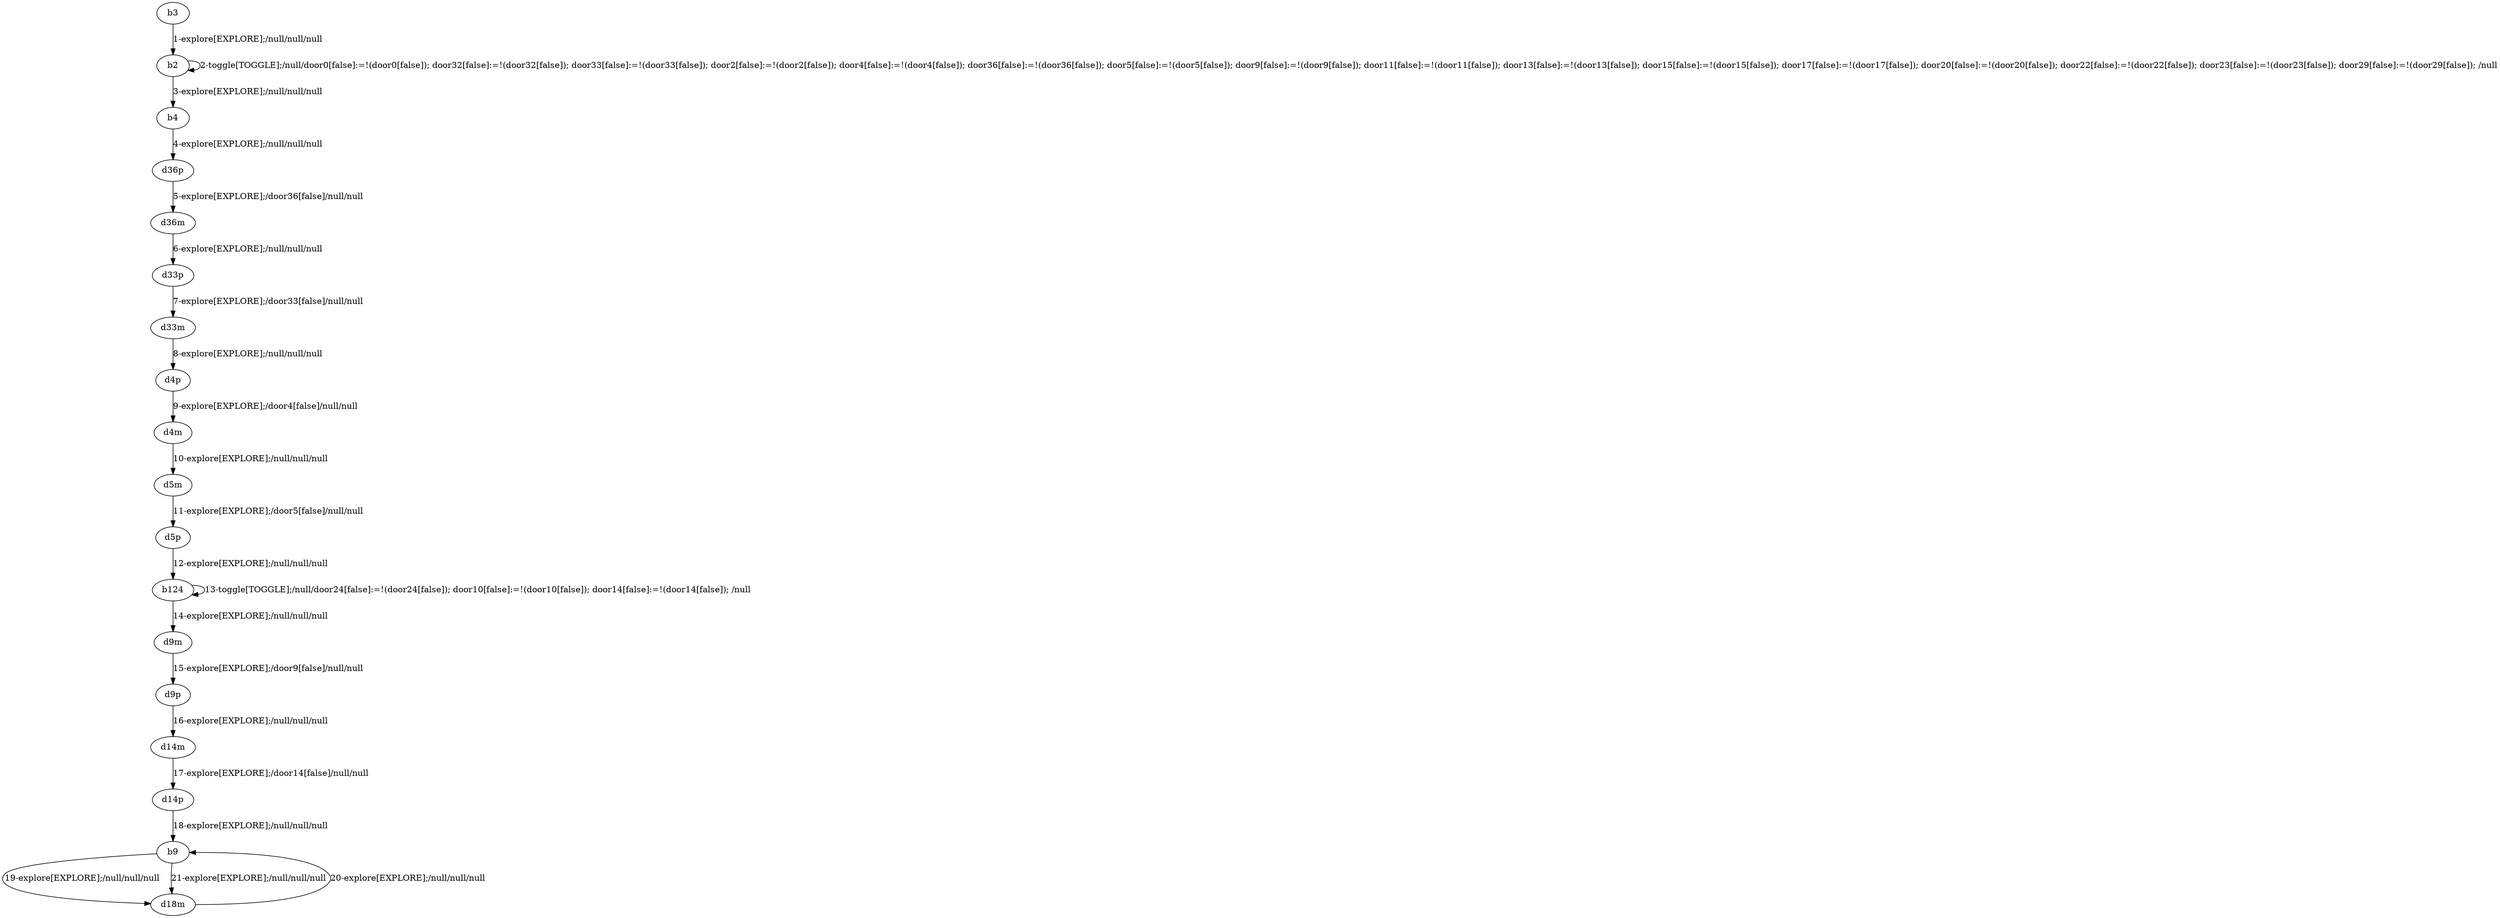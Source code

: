 # Total number of goals covered by this test: 1
# d18m --> b9

digraph g {
"b3" -> "b2" [label = "1-explore[EXPLORE];/null/null/null"];
"b2" -> "b2" [label = "2-toggle[TOGGLE];/null/door0[false]:=!(door0[false]); door32[false]:=!(door32[false]); door33[false]:=!(door33[false]); door2[false]:=!(door2[false]); door4[false]:=!(door4[false]); door36[false]:=!(door36[false]); door5[false]:=!(door5[false]); door9[false]:=!(door9[false]); door11[false]:=!(door11[false]); door13[false]:=!(door13[false]); door15[false]:=!(door15[false]); door17[false]:=!(door17[false]); door20[false]:=!(door20[false]); door22[false]:=!(door22[false]); door23[false]:=!(door23[false]); door29[false]:=!(door29[false]); /null"];
"b2" -> "b4" [label = "3-explore[EXPLORE];/null/null/null"];
"b4" -> "d36p" [label = "4-explore[EXPLORE];/null/null/null"];
"d36p" -> "d36m" [label = "5-explore[EXPLORE];/door36[false]/null/null"];
"d36m" -> "d33p" [label = "6-explore[EXPLORE];/null/null/null"];
"d33p" -> "d33m" [label = "7-explore[EXPLORE];/door33[false]/null/null"];
"d33m" -> "d4p" [label = "8-explore[EXPLORE];/null/null/null"];
"d4p" -> "d4m" [label = "9-explore[EXPLORE];/door4[false]/null/null"];
"d4m" -> "d5m" [label = "10-explore[EXPLORE];/null/null/null"];
"d5m" -> "d5p" [label = "11-explore[EXPLORE];/door5[false]/null/null"];
"d5p" -> "b124" [label = "12-explore[EXPLORE];/null/null/null"];
"b124" -> "b124" [label = "13-toggle[TOGGLE];/null/door24[false]:=!(door24[false]); door10[false]:=!(door10[false]); door14[false]:=!(door14[false]); /null"];
"b124" -> "d9m" [label = "14-explore[EXPLORE];/null/null/null"];
"d9m" -> "d9p" [label = "15-explore[EXPLORE];/door9[false]/null/null"];
"d9p" -> "d14m" [label = "16-explore[EXPLORE];/null/null/null"];
"d14m" -> "d14p" [label = "17-explore[EXPLORE];/door14[false]/null/null"];
"d14p" -> "b9" [label = "18-explore[EXPLORE];/null/null/null"];
"b9" -> "d18m" [label = "19-explore[EXPLORE];/null/null/null"];
"d18m" -> "b9" [label = "20-explore[EXPLORE];/null/null/null"];
"b9" -> "d18m" [label = "21-explore[EXPLORE];/null/null/null"];
}